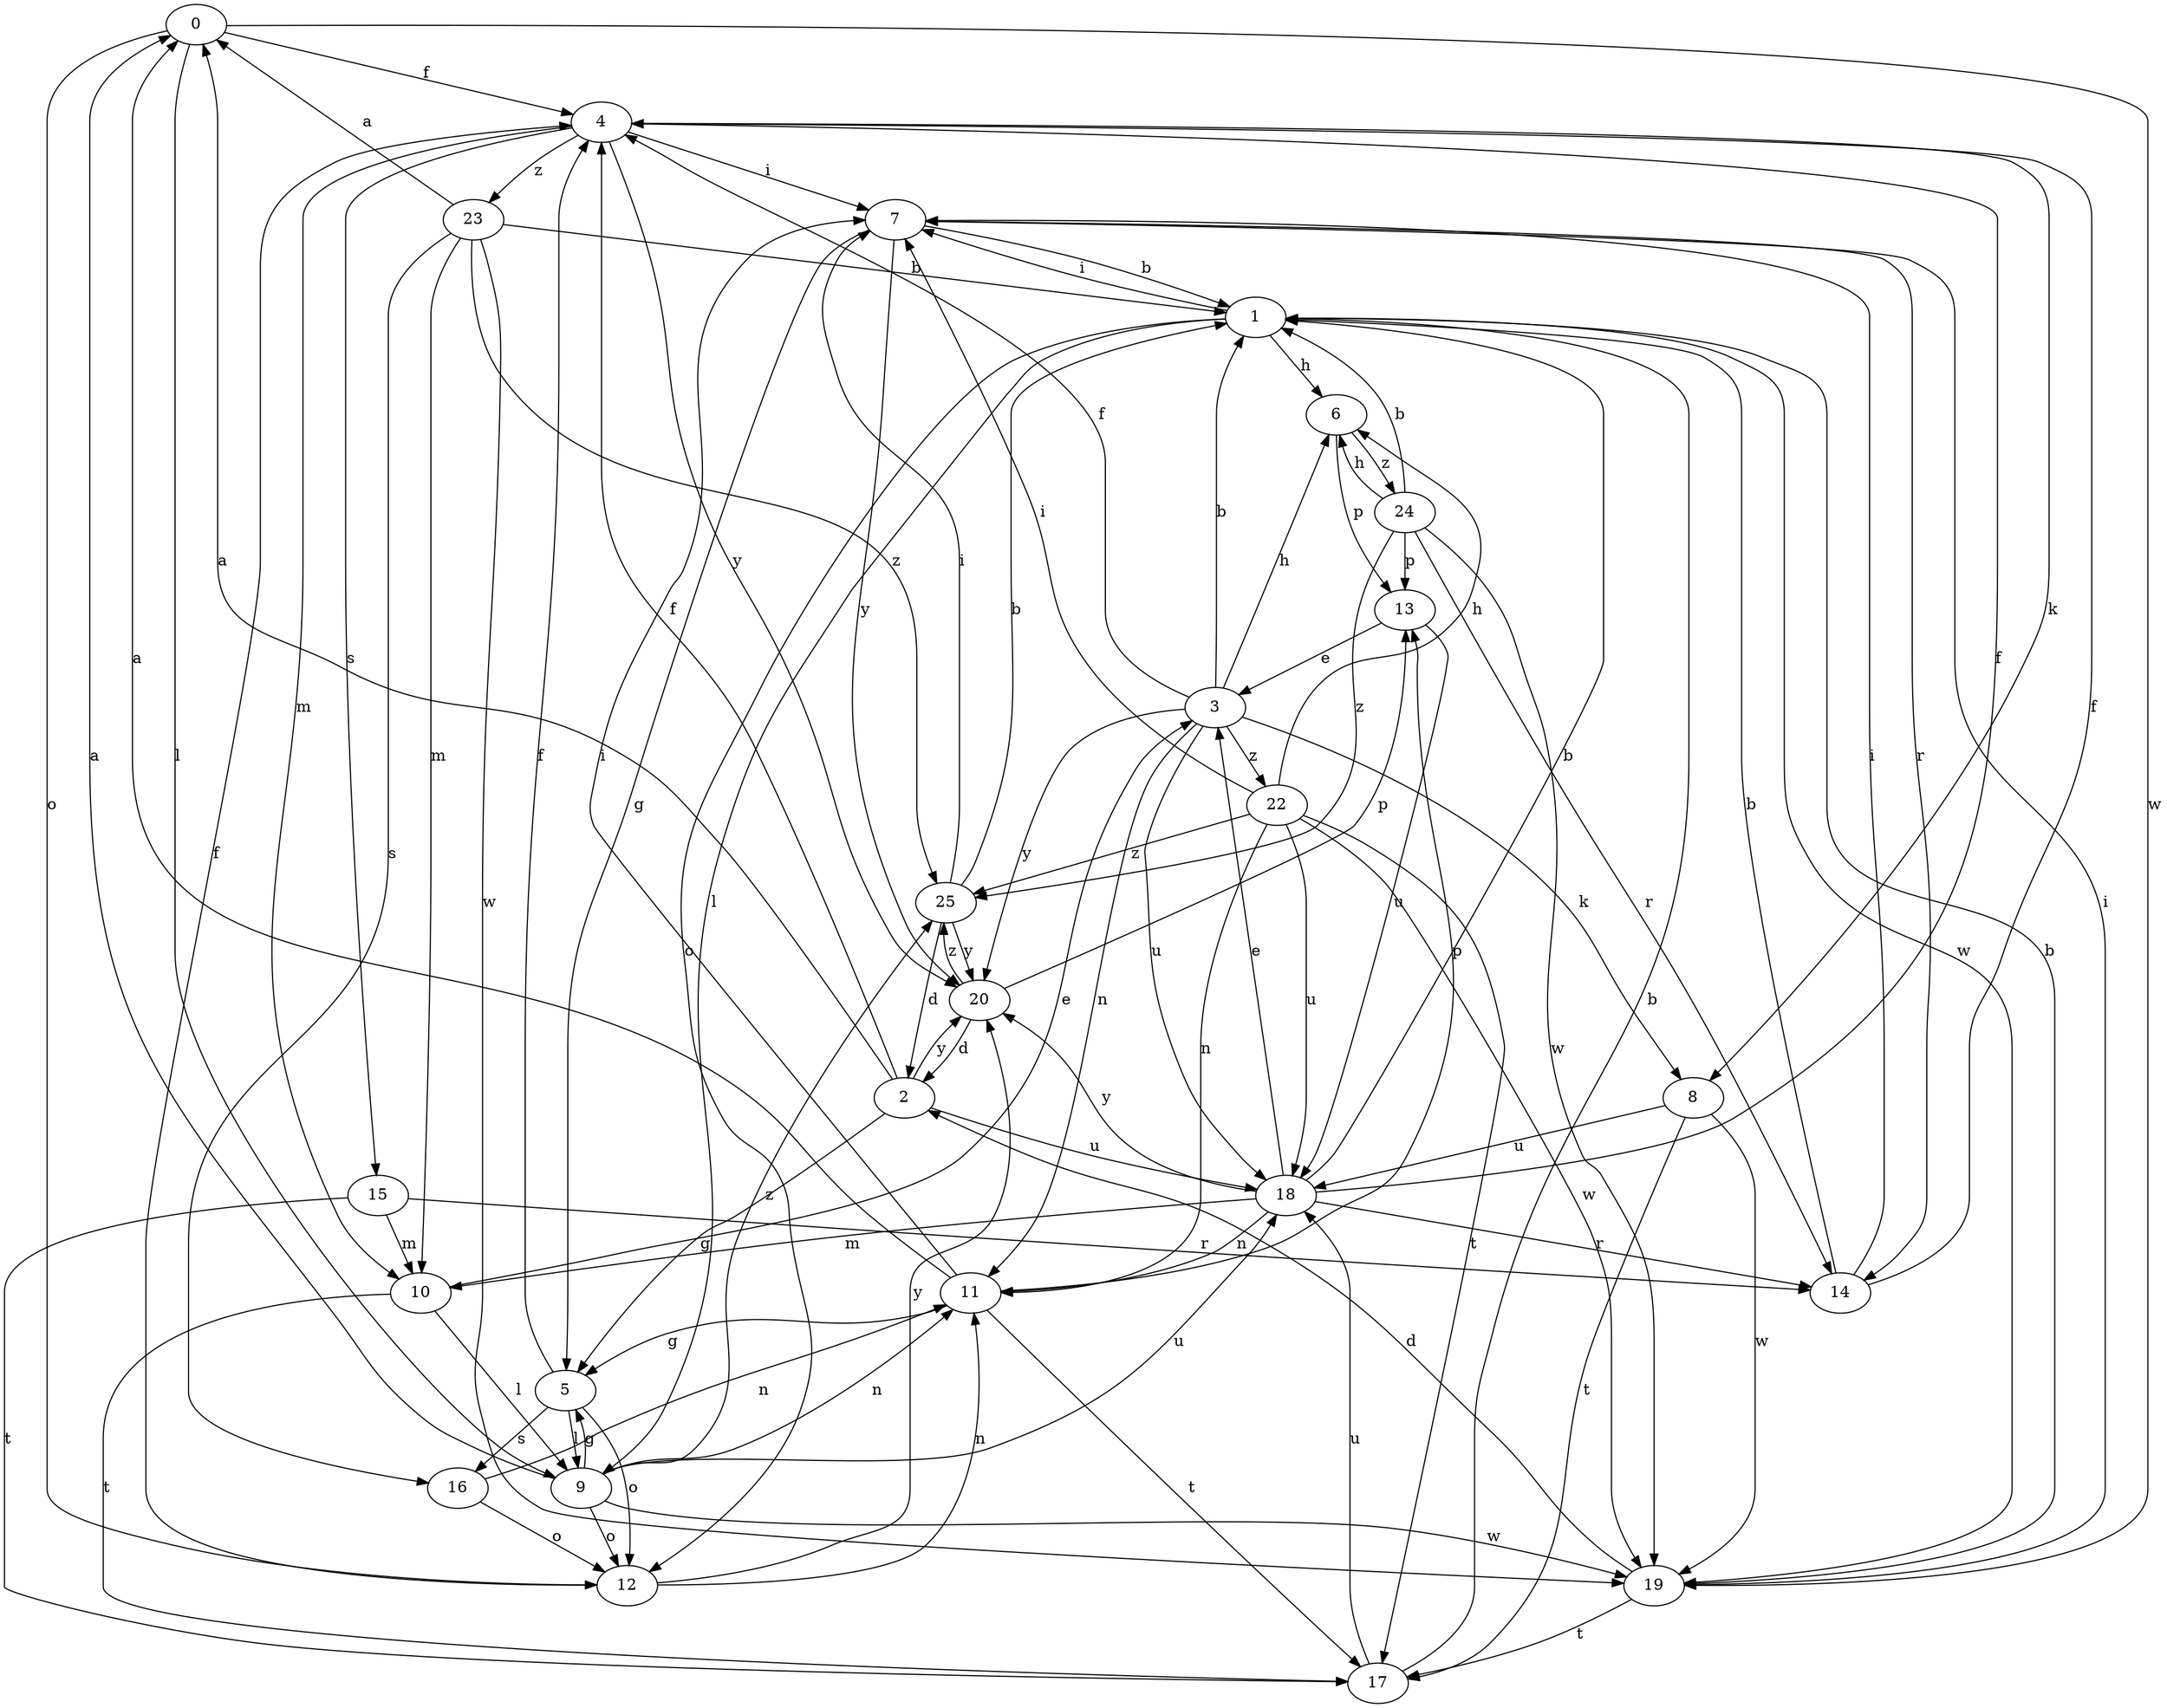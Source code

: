 strict digraph  {
0;
1;
2;
3;
4;
5;
6;
7;
8;
9;
10;
11;
12;
13;
14;
15;
16;
17;
18;
19;
20;
22;
23;
24;
25;
0 -> 4  [label=f];
0 -> 9  [label=l];
0 -> 12  [label=o];
0 -> 19  [label=w];
1 -> 6  [label=h];
1 -> 7  [label=i];
1 -> 9  [label=l];
1 -> 12  [label=o];
1 -> 19  [label=w];
2 -> 0  [label=a];
2 -> 4  [label=f];
2 -> 5  [label=g];
2 -> 18  [label=u];
2 -> 20  [label=y];
3 -> 1  [label=b];
3 -> 4  [label=f];
3 -> 6  [label=h];
3 -> 8  [label=k];
3 -> 11  [label=n];
3 -> 18  [label=u];
3 -> 20  [label=y];
3 -> 22  [label=z];
4 -> 7  [label=i];
4 -> 8  [label=k];
4 -> 10  [label=m];
4 -> 15  [label=s];
4 -> 20  [label=y];
4 -> 23  [label=z];
5 -> 4  [label=f];
5 -> 9  [label=l];
5 -> 12  [label=o];
5 -> 16  [label=s];
6 -> 13  [label=p];
6 -> 24  [label=z];
7 -> 1  [label=b];
7 -> 5  [label=g];
7 -> 14  [label=r];
7 -> 20  [label=y];
8 -> 17  [label=t];
8 -> 18  [label=u];
8 -> 19  [label=w];
9 -> 0  [label=a];
9 -> 5  [label=g];
9 -> 11  [label=n];
9 -> 12  [label=o];
9 -> 18  [label=u];
9 -> 19  [label=w];
9 -> 25  [label=z];
10 -> 3  [label=e];
10 -> 9  [label=l];
10 -> 17  [label=t];
11 -> 0  [label=a];
11 -> 5  [label=g];
11 -> 7  [label=i];
11 -> 13  [label=p];
11 -> 17  [label=t];
12 -> 4  [label=f];
12 -> 11  [label=n];
12 -> 20  [label=y];
13 -> 3  [label=e];
13 -> 18  [label=u];
14 -> 1  [label=b];
14 -> 4  [label=f];
14 -> 7  [label=i];
15 -> 10  [label=m];
15 -> 14  [label=r];
15 -> 17  [label=t];
16 -> 11  [label=n];
16 -> 12  [label=o];
17 -> 1  [label=b];
17 -> 18  [label=u];
18 -> 1  [label=b];
18 -> 3  [label=e];
18 -> 4  [label=f];
18 -> 10  [label=m];
18 -> 11  [label=n];
18 -> 14  [label=r];
18 -> 20  [label=y];
19 -> 1  [label=b];
19 -> 2  [label=d];
19 -> 7  [label=i];
19 -> 17  [label=t];
20 -> 2  [label=d];
20 -> 13  [label=p];
20 -> 25  [label=z];
22 -> 6  [label=h];
22 -> 7  [label=i];
22 -> 11  [label=n];
22 -> 17  [label=t];
22 -> 18  [label=u];
22 -> 19  [label=w];
22 -> 25  [label=z];
23 -> 0  [label=a];
23 -> 1  [label=b];
23 -> 10  [label=m];
23 -> 16  [label=s];
23 -> 19  [label=w];
23 -> 25  [label=z];
24 -> 1  [label=b];
24 -> 6  [label=h];
24 -> 13  [label=p];
24 -> 14  [label=r];
24 -> 19  [label=w];
24 -> 25  [label=z];
25 -> 1  [label=b];
25 -> 2  [label=d];
25 -> 7  [label=i];
25 -> 20  [label=y];
}
